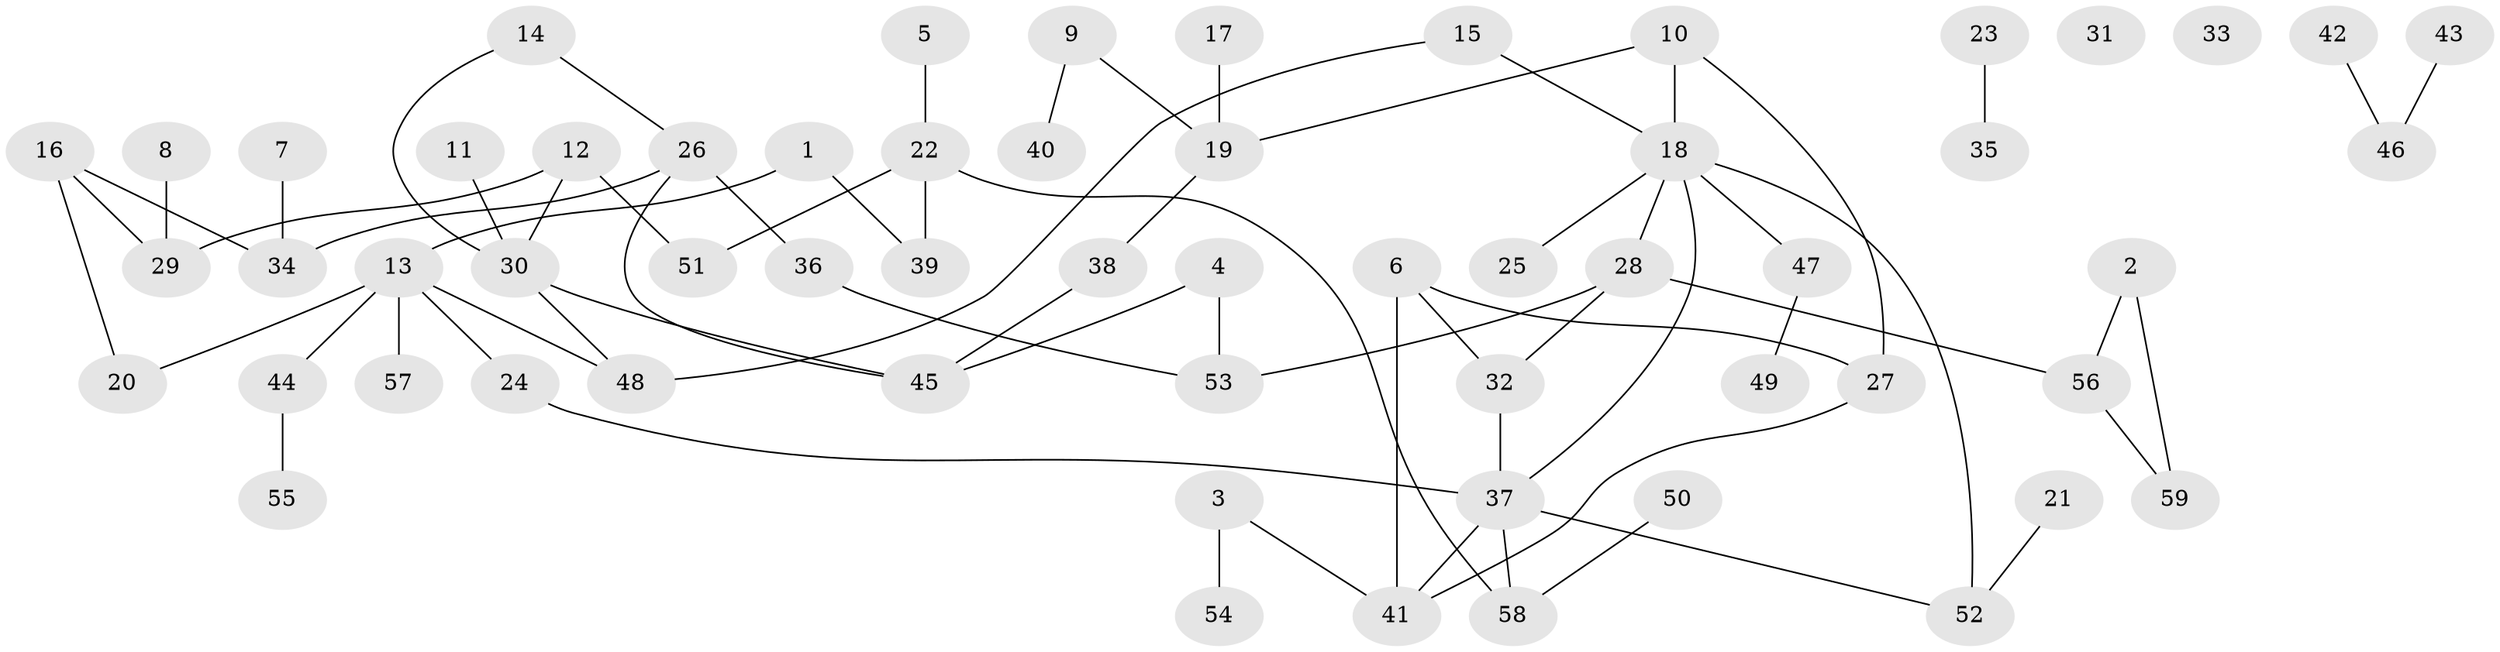 // coarse degree distribution, {2: 0.22857142857142856, 1: 0.37142857142857144, 3: 0.08571428571428572, 5: 0.05714285714285714, 6: 0.02857142857142857, 4: 0.14285714285714285, 10: 0.02857142857142857, 0: 0.05714285714285714}
// Generated by graph-tools (version 1.1) at 2025/16/03/04/25 18:16:33]
// undirected, 59 vertices, 69 edges
graph export_dot {
graph [start="1"]
  node [color=gray90,style=filled];
  1;
  2;
  3;
  4;
  5;
  6;
  7;
  8;
  9;
  10;
  11;
  12;
  13;
  14;
  15;
  16;
  17;
  18;
  19;
  20;
  21;
  22;
  23;
  24;
  25;
  26;
  27;
  28;
  29;
  30;
  31;
  32;
  33;
  34;
  35;
  36;
  37;
  38;
  39;
  40;
  41;
  42;
  43;
  44;
  45;
  46;
  47;
  48;
  49;
  50;
  51;
  52;
  53;
  54;
  55;
  56;
  57;
  58;
  59;
  1 -- 13;
  1 -- 39;
  2 -- 56;
  2 -- 59;
  3 -- 41;
  3 -- 54;
  4 -- 45;
  4 -- 53;
  5 -- 22;
  6 -- 27;
  6 -- 32;
  6 -- 41;
  7 -- 34;
  8 -- 29;
  9 -- 19;
  9 -- 40;
  10 -- 18;
  10 -- 19;
  10 -- 27;
  11 -- 30;
  12 -- 29;
  12 -- 30;
  12 -- 51;
  13 -- 20;
  13 -- 24;
  13 -- 44;
  13 -- 48;
  13 -- 57;
  14 -- 26;
  14 -- 30;
  15 -- 18;
  15 -- 48;
  16 -- 20;
  16 -- 29;
  16 -- 34;
  17 -- 19;
  18 -- 25;
  18 -- 28;
  18 -- 37;
  18 -- 47;
  18 -- 52;
  19 -- 38;
  21 -- 52;
  22 -- 39;
  22 -- 51;
  22 -- 58;
  23 -- 35;
  24 -- 37;
  26 -- 34;
  26 -- 36;
  26 -- 45;
  27 -- 41;
  28 -- 32;
  28 -- 53;
  28 -- 56;
  30 -- 45;
  30 -- 48;
  32 -- 37;
  36 -- 53;
  37 -- 41;
  37 -- 52;
  37 -- 58;
  38 -- 45;
  42 -- 46;
  43 -- 46;
  44 -- 55;
  47 -- 49;
  50 -- 58;
  56 -- 59;
}
